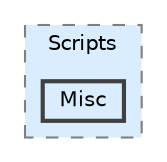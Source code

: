 digraph "C:/Users/gameuser/Desktop/NewArgo/ARGO-Endless-Runner/Assets/Scripts/Misc"
{
 // LATEX_PDF_SIZE
  bgcolor="transparent";
  edge [fontname=Helvetica,fontsize=10,labelfontname=Helvetica,labelfontsize=10];
  node [fontname=Helvetica,fontsize=10,shape=box,height=0.2,width=0.4];
  compound=true
  subgraph clusterdir_af5413a8905bce0705022ef095d12b21 {
    graph [ bgcolor="#daedff", pencolor="grey50", label="Scripts", fontname=Helvetica,fontsize=10 style="filled,dashed", URL="dir_af5413a8905bce0705022ef095d12b21.html",tooltip=""]
  dir_a97830e0190157db18855ff4d52166d2 [label="Misc", fillcolor="#daedff", color="grey25", style="filled,bold", URL="dir_a97830e0190157db18855ff4d52166d2.html",tooltip=""];
  }
}
